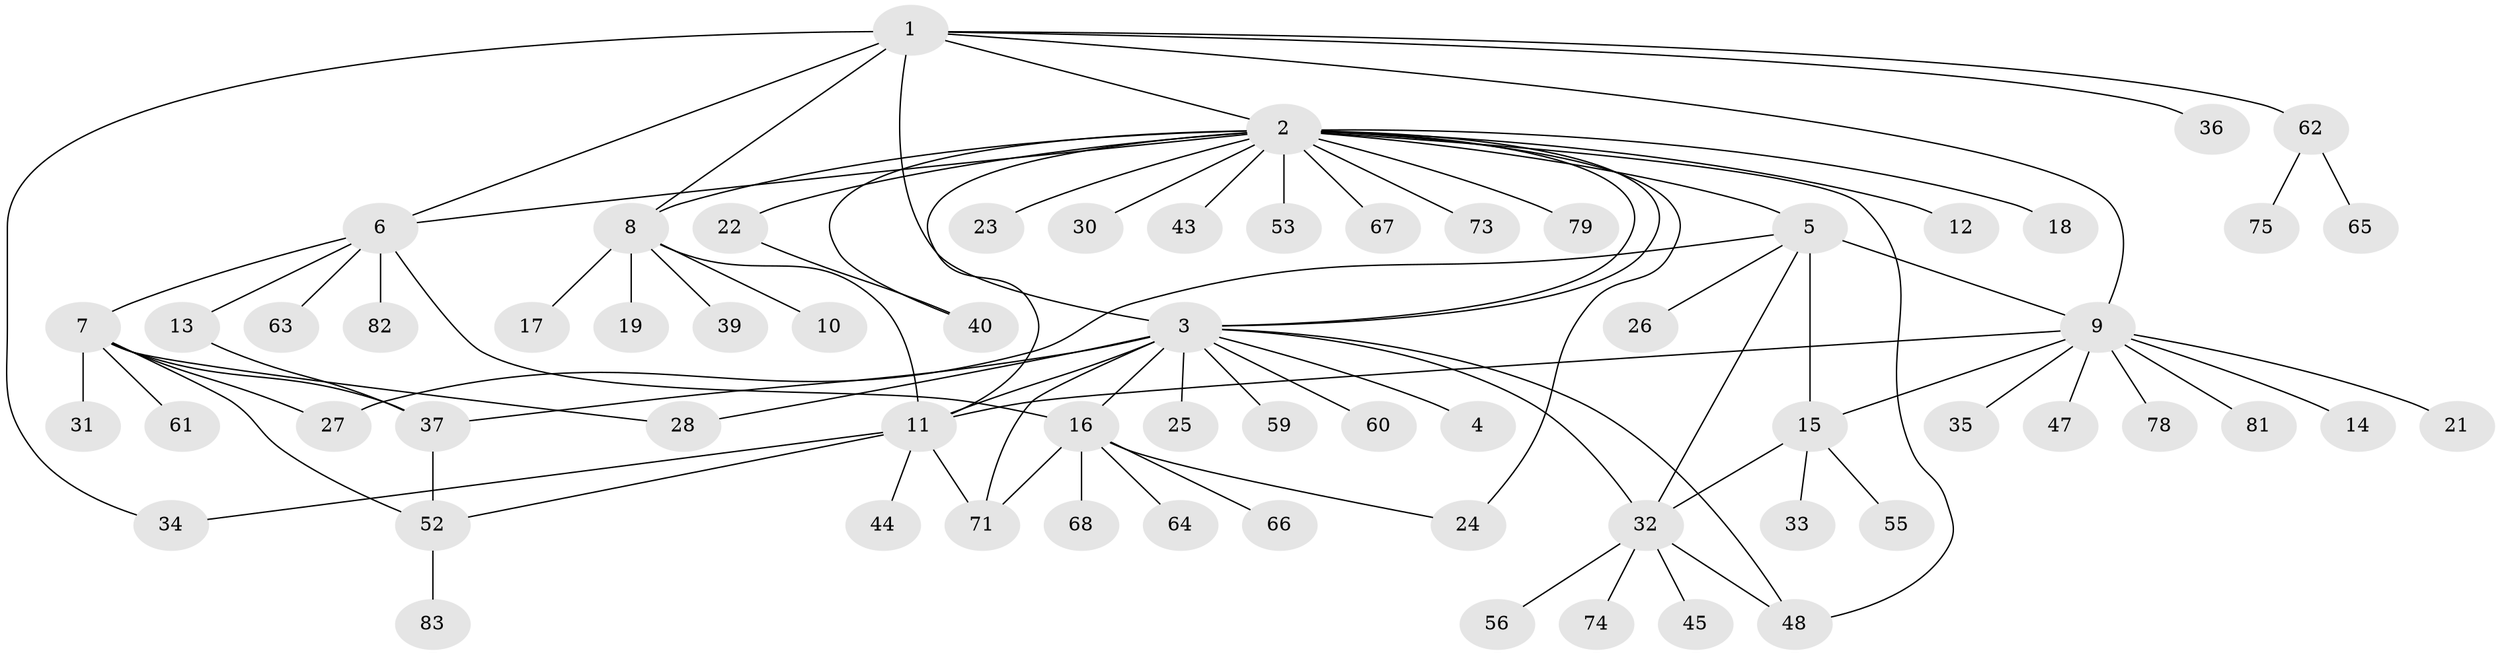 // Generated by graph-tools (version 1.1) at 2025/23/03/03/25 07:23:48]
// undirected, 65 vertices, 89 edges
graph export_dot {
graph [start="1"]
  node [color=gray90,style=filled];
  1 [super="+29"];
  2 [super="+42"];
  3 [super="+80"];
  4;
  5 [super="+41"];
  6 [super="+84"];
  7 [super="+50"];
  8 [super="+46"];
  9 [super="+20"];
  10;
  11 [super="+38"];
  12;
  13 [super="+58"];
  14;
  15 [super="+54"];
  16 [super="+85"];
  17;
  18;
  19;
  21 [super="+49"];
  22 [super="+77"];
  23;
  24;
  25;
  26;
  27;
  28;
  30;
  31;
  32 [super="+69"];
  33;
  34 [super="+51"];
  35;
  36;
  37 [super="+76"];
  39;
  40;
  43;
  44;
  45;
  47;
  48 [super="+70"];
  52 [super="+57"];
  53;
  55;
  56;
  59;
  60;
  61;
  62 [super="+72"];
  63;
  64;
  65;
  66;
  67;
  68;
  71;
  73;
  74;
  75;
  78;
  79;
  81;
  82;
  83;
  1 -- 2;
  1 -- 3 [weight=2];
  1 -- 6;
  1 -- 8;
  1 -- 9;
  1 -- 34;
  1 -- 36;
  1 -- 62;
  2 -- 3;
  2 -- 3;
  2 -- 5;
  2 -- 6;
  2 -- 8 [weight=2];
  2 -- 11;
  2 -- 12;
  2 -- 18;
  2 -- 22;
  2 -- 23;
  2 -- 24;
  2 -- 30;
  2 -- 40;
  2 -- 43;
  2 -- 48;
  2 -- 53;
  2 -- 67;
  2 -- 73;
  2 -- 79;
  3 -- 4;
  3 -- 11;
  3 -- 16;
  3 -- 25;
  3 -- 28;
  3 -- 32;
  3 -- 37;
  3 -- 59;
  3 -- 60;
  3 -- 71;
  3 -- 48;
  5 -- 15;
  5 -- 26;
  5 -- 27;
  5 -- 32;
  5 -- 9;
  6 -- 7;
  6 -- 13;
  6 -- 63;
  6 -- 82;
  6 -- 16;
  7 -- 27;
  7 -- 28;
  7 -- 31;
  7 -- 61;
  7 -- 37;
  7 -- 52;
  8 -- 10;
  8 -- 17;
  8 -- 19;
  8 -- 39;
  8 -- 11;
  9 -- 14;
  9 -- 15;
  9 -- 21;
  9 -- 35;
  9 -- 47;
  9 -- 78;
  9 -- 81;
  9 -- 11;
  11 -- 44;
  11 -- 71;
  11 -- 34;
  11 -- 52;
  13 -- 37;
  15 -- 33;
  15 -- 55;
  15 -- 32;
  16 -- 24;
  16 -- 64;
  16 -- 66;
  16 -- 68;
  16 -- 71;
  22 -- 40;
  32 -- 45;
  32 -- 56;
  32 -- 74;
  32 -- 48;
  37 -- 52;
  52 -- 83;
  62 -- 65;
  62 -- 75;
}
